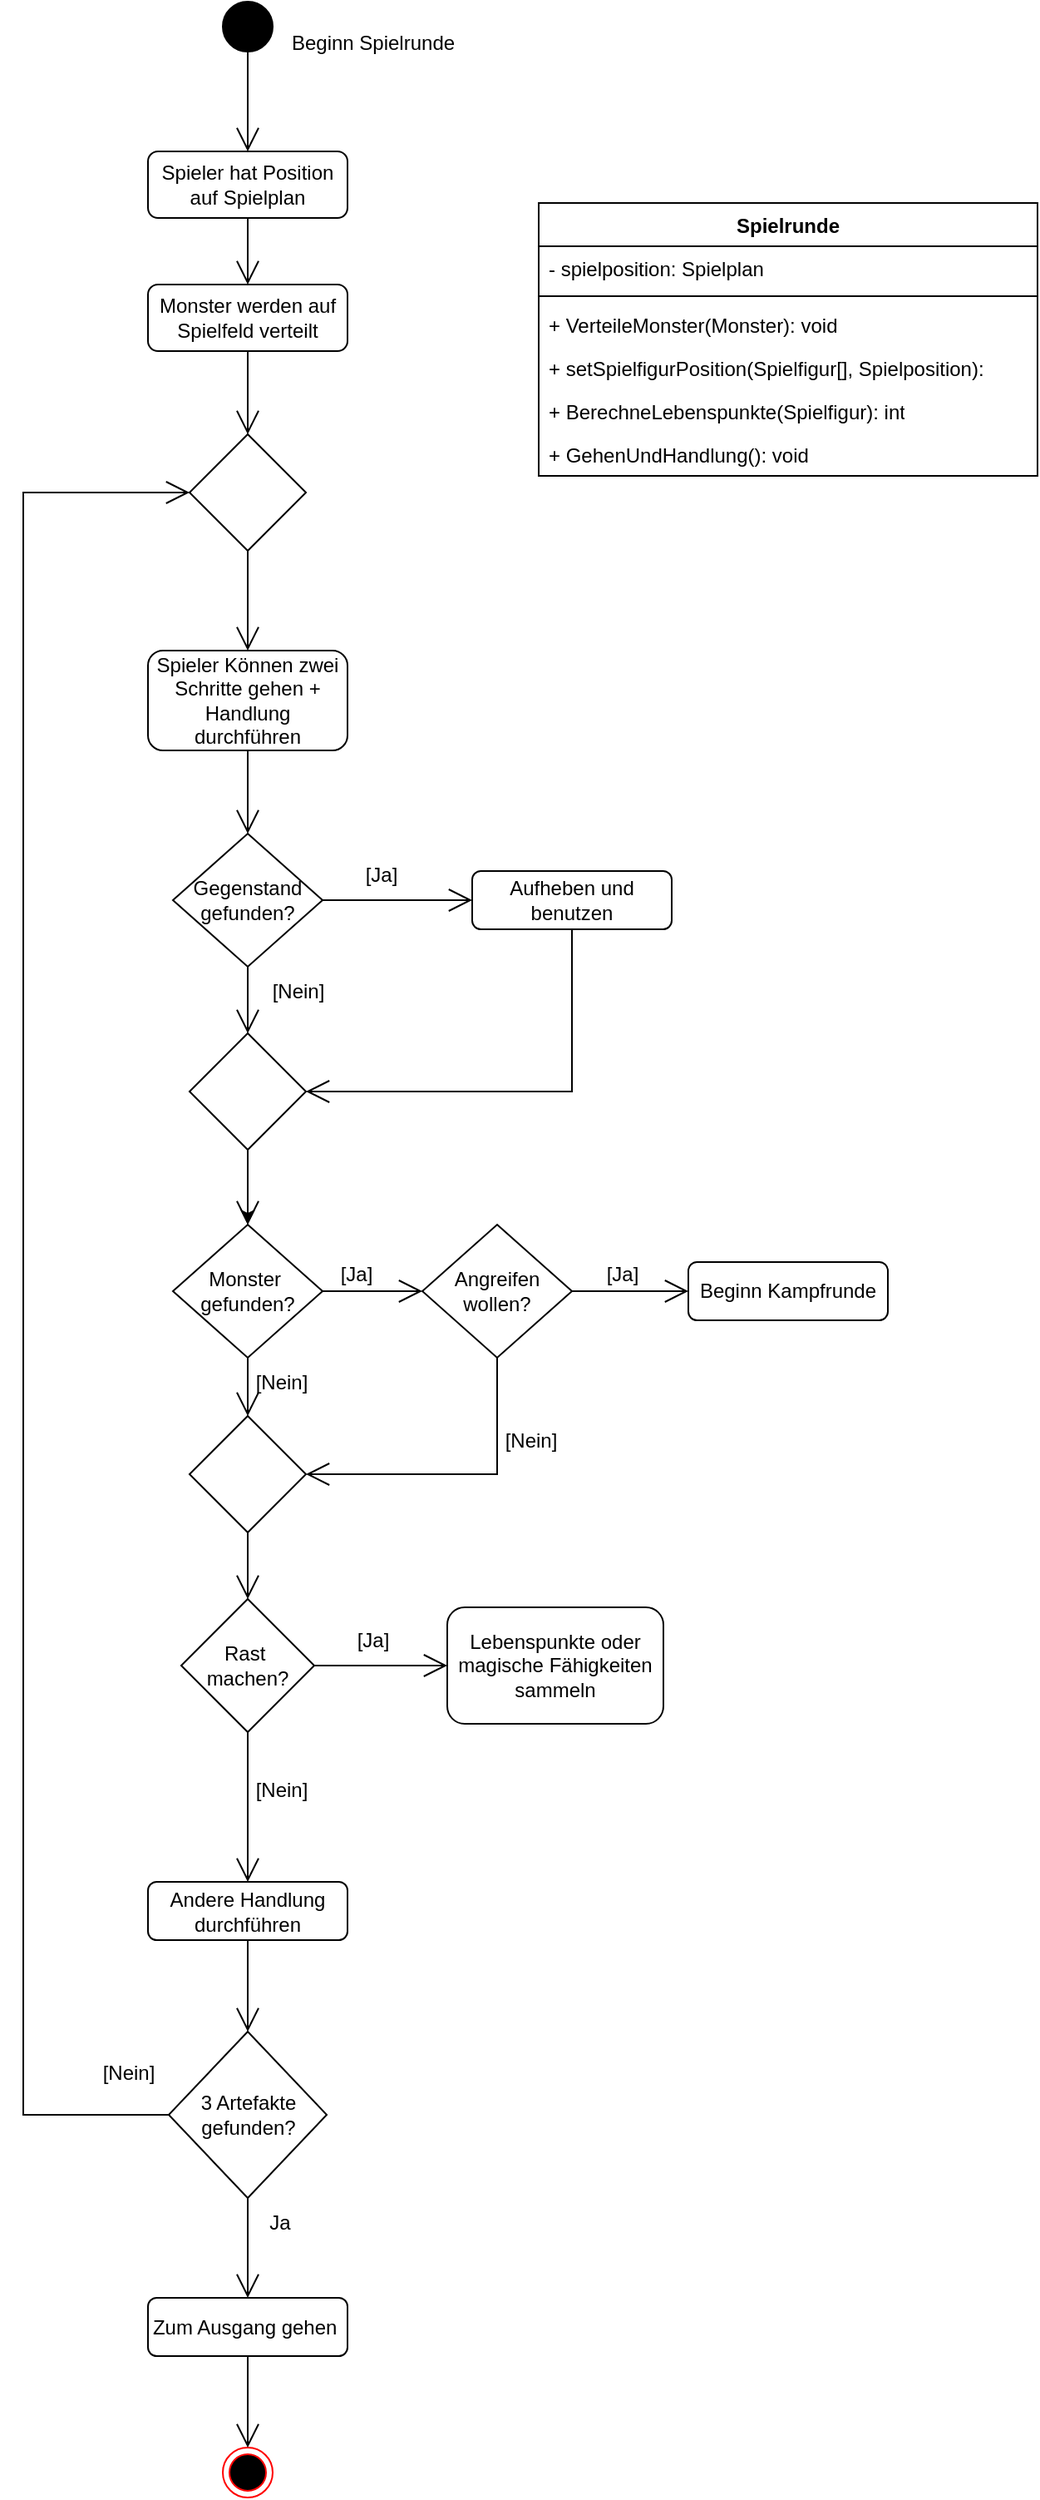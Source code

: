 <mxfile version="21.0.10" type="device"><diagram name="Seite-1" id="hxXMX31qQsIkISndT9zi"><mxGraphModel dx="1377" dy="1935" grid="1" gridSize="10" guides="1" tooltips="1" connect="1" arrows="1" fold="1" page="1" pageScale="1" pageWidth="827" pageHeight="1169" math="0" shadow="0"><root><mxCell id="0"/><mxCell id="1" parent="0"/><mxCell id="5GPhVSmd7xZMDkCm0tIe-2" value="Spieler hat Position auf Spielplan" style="rounded=1;whiteSpace=wrap;html=1;" parent="1" vertex="1"><mxGeometry x="335" y="-270" width="120" height="40" as="geometry"/></mxCell><mxCell id="5GPhVSmd7xZMDkCm0tIe-3" value="Monster werden auf Spielfeld verteilt" style="rounded=1;whiteSpace=wrap;html=1;" parent="1" vertex="1"><mxGeometry x="335" y="-190" width="120" height="40" as="geometry"/></mxCell><mxCell id="5GPhVSmd7xZMDkCm0tIe-4" value="Spieler Können zwei Schritte gehen + Handlung durchführen" style="rounded=1;whiteSpace=wrap;html=1;" parent="1" vertex="1"><mxGeometry x="335" y="30" width="120" height="60" as="geometry"/></mxCell><mxCell id="5GPhVSmd7xZMDkCm0tIe-5" value="Rast&amp;nbsp;&lt;br&gt;machen?" style="rhombus;whiteSpace=wrap;html=1;" parent="1" vertex="1"><mxGeometry x="355" y="600" width="80" height="80" as="geometry"/></mxCell><mxCell id="5GPhVSmd7xZMDkCm0tIe-6" value="Lebenspunkte oder magische Fähigkeiten sammeln" style="rounded=1;whiteSpace=wrap;html=1;" parent="1" vertex="1"><mxGeometry x="515" y="605" width="130" height="70" as="geometry"/></mxCell><mxCell id="5GPhVSmd7xZMDkCm0tIe-7" value="Andere Handlung durchführen" style="rounded=1;whiteSpace=wrap;html=1;" parent="1" vertex="1"><mxGeometry x="335" y="770" width="120" height="35" as="geometry"/></mxCell><mxCell id="5GPhVSmd7xZMDkCm0tIe-8" value="Gegenstand&lt;br&gt;gefunden?" style="rhombus;whiteSpace=wrap;html=1;" parent="1" vertex="1"><mxGeometry x="350" y="140" width="90" height="80" as="geometry"/></mxCell><mxCell id="5GPhVSmd7xZMDkCm0tIe-9" value="Monster&amp;nbsp;&lt;br&gt;gefunden?" style="rhombus;whiteSpace=wrap;html=1;" parent="1" vertex="1"><mxGeometry x="350" y="375" width="90" height="80" as="geometry"/></mxCell><mxCell id="5GPhVSmd7xZMDkCm0tIe-10" value="Aufheben und benutzen" style="rounded=1;whiteSpace=wrap;html=1;" parent="1" vertex="1"><mxGeometry x="530" y="162.5" width="120" height="35" as="geometry"/></mxCell><mxCell id="5GPhVSmd7xZMDkCm0tIe-13" value="Zum Ausgang gehen&amp;nbsp;" style="rounded=1;whiteSpace=wrap;html=1;" parent="1" vertex="1"><mxGeometry x="335" y="1020" width="120" height="35" as="geometry"/></mxCell><mxCell id="5GPhVSmd7xZMDkCm0tIe-16" value="" style="endArrow=open;endFill=1;endSize=12;html=1;rounded=0;exitX=0.5;exitY=1;exitDx=0;exitDy=0;entryX=0.5;entryY=0;entryDx=0;entryDy=0;" parent="1" source="5GPhVSmd7xZMDkCm0tIe-2" target="5GPhVSmd7xZMDkCm0tIe-3" edge="1"><mxGeometry width="160" relative="1" as="geometry"><mxPoint x="405" y="-100" as="sourcePoint"/><mxPoint x="380" y="240" as="targetPoint"/></mxGeometry></mxCell><mxCell id="5GPhVSmd7xZMDkCm0tIe-18" value="" style="ellipse;whiteSpace=wrap;html=1;aspect=fixed;fillColor=#000000;" parent="1" vertex="1"><mxGeometry x="380" y="-360" width="30" height="30" as="geometry"/></mxCell><mxCell id="5GPhVSmd7xZMDkCm0tIe-20" value="" style="endArrow=open;endFill=1;endSize=12;html=1;rounded=0;exitX=0.5;exitY=1;exitDx=0;exitDy=0;entryX=0.5;entryY=0;entryDx=0;entryDy=0;" parent="1" source="5GPhVSmd7xZMDkCm0tIe-18" target="5GPhVSmd7xZMDkCm0tIe-2" edge="1"><mxGeometry width="160" relative="1" as="geometry"><mxPoint x="405" y="-100" as="sourcePoint"/><mxPoint x="395" y="-150" as="targetPoint"/></mxGeometry></mxCell><mxCell id="5GPhVSmd7xZMDkCm0tIe-21" value="Beginn Spielrunde" style="text;html=1;align=center;verticalAlign=middle;resizable=0;points=[];autosize=1;strokeColor=none;fillColor=none;" parent="1" vertex="1"><mxGeometry x="410" y="-350" width="120" height="30" as="geometry"/></mxCell><mxCell id="5GPhVSmd7xZMDkCm0tIe-24" value="" style="endArrow=open;endFill=1;endSize=12;html=1;rounded=0;exitX=1;exitY=0.5;exitDx=0;exitDy=0;entryX=0;entryY=0.5;entryDx=0;entryDy=0;" parent="1" source="5GPhVSmd7xZMDkCm0tIe-5" target="5GPhVSmd7xZMDkCm0tIe-6" edge="1"><mxGeometry width="160" relative="1" as="geometry"><mxPoint x="405" y="100" as="sourcePoint"/><mxPoint x="405" y="140" as="targetPoint"/></mxGeometry></mxCell><mxCell id="5GPhVSmd7xZMDkCm0tIe-25" value="[Ja]" style="text;html=1;align=center;verticalAlign=middle;resizable=0;points=[];autosize=1;strokeColor=none;fillColor=none;" parent="1" vertex="1"><mxGeometry x="440" y="390" width="40" height="30" as="geometry"/></mxCell><mxCell id="5GPhVSmd7xZMDkCm0tIe-26" value="" style="endArrow=open;endFill=1;endSize=12;html=1;rounded=0;exitX=0.5;exitY=1;exitDx=0;exitDy=0;" parent="1" source="5GPhVSmd7xZMDkCm0tIe-5" target="5GPhVSmd7xZMDkCm0tIe-7" edge="1"><mxGeometry width="160" relative="1" as="geometry"><mxPoint x="405" y="100" as="sourcePoint"/><mxPoint x="405" y="140" as="targetPoint"/></mxGeometry></mxCell><mxCell id="5GPhVSmd7xZMDkCm0tIe-27" value="[Nein]" style="text;html=1;align=center;verticalAlign=middle;resizable=0;points=[];autosize=1;strokeColor=none;fillColor=none;" parent="1" vertex="1"><mxGeometry x="540" y="490" width="50" height="30" as="geometry"/></mxCell><mxCell id="5GPhVSmd7xZMDkCm0tIe-28" value="" style="endArrow=open;endFill=1;endSize=12;html=1;rounded=0;exitX=0.5;exitY=1;exitDx=0;exitDy=0;entryX=0.5;entryY=0;entryDx=0;entryDy=0;" parent="1" source="5GPhVSmd7xZMDkCm0tIe-4" target="5GPhVSmd7xZMDkCm0tIe-8" edge="1"><mxGeometry width="160" relative="1" as="geometry"><mxPoint x="400" y="360" as="sourcePoint"/><mxPoint x="387" y="490" as="targetPoint"/></mxGeometry></mxCell><mxCell id="5GPhVSmd7xZMDkCm0tIe-29" value="" style="endArrow=open;endFill=1;endSize=12;html=1;rounded=0;exitX=1;exitY=0.5;exitDx=0;exitDy=0;entryX=0;entryY=0.5;entryDx=0;entryDy=0;" parent="1" source="5GPhVSmd7xZMDkCm0tIe-8" target="5GPhVSmd7xZMDkCm0tIe-10" edge="1"><mxGeometry width="160" relative="1" as="geometry"><mxPoint x="440" y="320" as="sourcePoint"/><mxPoint x="530" y="180" as="targetPoint"/></mxGeometry></mxCell><mxCell id="5GPhVSmd7xZMDkCm0tIe-31" value="[Ja]" style="text;html=1;align=center;verticalAlign=middle;resizable=0;points=[];autosize=1;strokeColor=none;fillColor=none;" parent="1" vertex="1"><mxGeometry x="455" y="150" width="40" height="30" as="geometry"/></mxCell><mxCell id="5GPhVSmd7xZMDkCm0tIe-34" value="" style="endArrow=open;endFill=1;endSize=12;html=1;rounded=0;exitX=1;exitY=0.5;exitDx=0;exitDy=0;entryX=0;entryY=0.5;entryDx=0;entryDy=0;" parent="1" source="5GPhVSmd7xZMDkCm0tIe-9" target="5GPhVSmd7xZMDkCm0tIe-36" edge="1"><mxGeometry width="160" relative="1" as="geometry"><mxPoint x="450" y="190" as="sourcePoint"/><mxPoint x="500" y="300" as="targetPoint"/></mxGeometry></mxCell><mxCell id="5GPhVSmd7xZMDkCm0tIe-36" value="Angreifen wollen?" style="rhombus;whiteSpace=wrap;html=1;" parent="1" vertex="1"><mxGeometry x="500" y="375" width="90" height="80" as="geometry"/></mxCell><mxCell id="5GPhVSmd7xZMDkCm0tIe-37" value="" style="endArrow=open;endFill=1;endSize=12;html=1;rounded=0;exitX=1;exitY=0.5;exitDx=0;exitDy=0;entryX=0;entryY=0.5;entryDx=0;entryDy=0;" parent="1" source="5GPhVSmd7xZMDkCm0tIe-36" target="5GPhVSmd7xZMDkCm0tIe-38" edge="1"><mxGeometry width="160" relative="1" as="geometry"><mxPoint x="450" y="310" as="sourcePoint"/><mxPoint x="650" y="300" as="targetPoint"/></mxGeometry></mxCell><mxCell id="5GPhVSmd7xZMDkCm0tIe-38" value="Beginn Kampfrunde" style="rounded=1;whiteSpace=wrap;html=1;" parent="1" vertex="1"><mxGeometry x="660" y="397.5" width="120" height="35" as="geometry"/></mxCell><mxCell id="5GPhVSmd7xZMDkCm0tIe-40" value="[Ja]" style="text;html=1;align=center;verticalAlign=middle;resizable=0;points=[];autosize=1;strokeColor=none;fillColor=none;" parent="1" vertex="1"><mxGeometry x="600" y="390" width="40" height="30" as="geometry"/></mxCell><mxCell id="5GPhVSmd7xZMDkCm0tIe-47" value="" style="edgeStyle=orthogonalEdgeStyle;rounded=0;orthogonalLoop=1;jettySize=auto;html=1;" parent="1" source="5GPhVSmd7xZMDkCm0tIe-41" target="5GPhVSmd7xZMDkCm0tIe-9" edge="1"><mxGeometry relative="1" as="geometry"/></mxCell><mxCell id="5GPhVSmd7xZMDkCm0tIe-41" value="" style="rhombus;whiteSpace=wrap;html=1;" parent="1" vertex="1"><mxGeometry x="360" y="260" width="70" height="70" as="geometry"/></mxCell><mxCell id="5GPhVSmd7xZMDkCm0tIe-43" value="[Nein]" style="text;html=1;align=center;verticalAlign=middle;resizable=0;points=[];autosize=1;strokeColor=none;fillColor=none;" parent="1" vertex="1"><mxGeometry x="400" y="220" width="50" height="30" as="geometry"/></mxCell><mxCell id="5GPhVSmd7xZMDkCm0tIe-45" value="" style="endArrow=open;endFill=1;endSize=12;html=1;rounded=0;exitX=0.5;exitY=1;exitDx=0;exitDy=0;" parent="1" source="5GPhVSmd7xZMDkCm0tIe-8" target="5GPhVSmd7xZMDkCm0tIe-41" edge="1"><mxGeometry width="160" relative="1" as="geometry"><mxPoint x="405" y="100" as="sourcePoint"/><mxPoint x="405" y="150" as="targetPoint"/></mxGeometry></mxCell><mxCell id="5GPhVSmd7xZMDkCm0tIe-46" value="" style="endArrow=open;endFill=1;endSize=12;html=1;rounded=0;entryX=0.5;entryY=0;entryDx=0;entryDy=0;" parent="1" target="5GPhVSmd7xZMDkCm0tIe-9" edge="1"><mxGeometry width="160" relative="1" as="geometry"><mxPoint x="395" y="330" as="sourcePoint"/><mxPoint x="415" y="160" as="targetPoint"/></mxGeometry></mxCell><mxCell id="5GPhVSmd7xZMDkCm0tIe-48" value="" style="endArrow=open;endFill=1;endSize=12;html=1;rounded=0;entryX=1;entryY=0.5;entryDx=0;entryDy=0;exitX=0.5;exitY=1;exitDx=0;exitDy=0;" parent="1" source="5GPhVSmd7xZMDkCm0tIe-10" target="5GPhVSmd7xZMDkCm0tIe-41" edge="1"><mxGeometry width="160" relative="1" as="geometry"><mxPoint x="405" y="340" as="sourcePoint"/><mxPoint x="405" y="385" as="targetPoint"/><Array as="points"><mxPoint x="590" y="295"/></Array></mxGeometry></mxCell><mxCell id="5GPhVSmd7xZMDkCm0tIe-50" value="" style="rhombus;whiteSpace=wrap;html=1;" parent="1" vertex="1"><mxGeometry x="360" y="490" width="70" height="70" as="geometry"/></mxCell><mxCell id="5GPhVSmd7xZMDkCm0tIe-51" value="" style="endArrow=open;endFill=1;endSize=12;html=1;rounded=0;exitX=0.5;exitY=1;exitDx=0;exitDy=0;entryX=0.5;entryY=0;entryDx=0;entryDy=0;" parent="1" source="5GPhVSmd7xZMDkCm0tIe-9" target="5GPhVSmd7xZMDkCm0tIe-50" edge="1"><mxGeometry width="160" relative="1" as="geometry"><mxPoint x="405" y="230" as="sourcePoint"/><mxPoint x="405" y="270" as="targetPoint"/></mxGeometry></mxCell><mxCell id="5GPhVSmd7xZMDkCm0tIe-52" value="" style="endArrow=open;endFill=1;endSize=12;html=1;rounded=0;exitX=0.5;exitY=1;exitDx=0;exitDy=0;entryX=0.5;entryY=0;entryDx=0;entryDy=0;" parent="1" source="5GPhVSmd7xZMDkCm0tIe-50" target="5GPhVSmd7xZMDkCm0tIe-5" edge="1"><mxGeometry width="160" relative="1" as="geometry"><mxPoint x="405" y="465" as="sourcePoint"/><mxPoint x="405" y="500" as="targetPoint"/></mxGeometry></mxCell><mxCell id="5GPhVSmd7xZMDkCm0tIe-53" value="" style="endArrow=open;endFill=1;endSize=12;html=1;rounded=0;exitX=0.5;exitY=1;exitDx=0;exitDy=0;entryX=1;entryY=0.5;entryDx=0;entryDy=0;" parent="1" source="5GPhVSmd7xZMDkCm0tIe-36" target="5GPhVSmd7xZMDkCm0tIe-50" edge="1"><mxGeometry width="160" relative="1" as="geometry"><mxPoint x="405" y="465" as="sourcePoint"/><mxPoint x="405" y="500" as="targetPoint"/><Array as="points"><mxPoint x="545" y="525"/></Array></mxGeometry></mxCell><mxCell id="5GPhVSmd7xZMDkCm0tIe-54" value="[Nein]" style="text;html=1;align=center;verticalAlign=middle;resizable=0;points=[];autosize=1;strokeColor=none;fillColor=none;" parent="1" vertex="1"><mxGeometry x="390" y="455" width="50" height="30" as="geometry"/></mxCell><mxCell id="5GPhVSmd7xZMDkCm0tIe-55" value="[Ja]" style="text;html=1;align=center;verticalAlign=middle;resizable=0;points=[];autosize=1;strokeColor=none;fillColor=none;" parent="1" vertex="1"><mxGeometry x="450" y="610" width="40" height="30" as="geometry"/></mxCell><mxCell id="5GPhVSmd7xZMDkCm0tIe-56" value="[Nein]" style="text;html=1;align=center;verticalAlign=middle;resizable=0;points=[];autosize=1;strokeColor=none;fillColor=none;" parent="1" vertex="1"><mxGeometry x="390" y="700" width="50" height="30" as="geometry"/></mxCell><mxCell id="6WhWt3j0aLChZfAdbguG-1" value="" style="endArrow=open;endFill=1;endSize=12;html=1;rounded=0;exitX=0.5;exitY=1;exitDx=0;exitDy=0;entryX=0.5;entryY=0;entryDx=0;entryDy=0;" parent="1" source="5GPhVSmd7xZMDkCm0tIe-7" target="6WhWt3j0aLChZfAdbguG-2" edge="1"><mxGeometry width="160" relative="1" as="geometry"><mxPoint x="405" y="690" as="sourcePoint"/><mxPoint x="390" y="890" as="targetPoint"/></mxGeometry></mxCell><mxCell id="6WhWt3j0aLChZfAdbguG-2" value="3 Artefakte gefunden?" style="rhombus;whiteSpace=wrap;html=1;" parent="1" vertex="1"><mxGeometry x="347.5" y="860" width="95" height="100" as="geometry"/></mxCell><mxCell id="6WhWt3j0aLChZfAdbguG-3" value="" style="endArrow=open;endFill=1;endSize=12;html=1;rounded=0;exitX=0.5;exitY=1;exitDx=0;exitDy=0;entryX=0.5;entryY=0;entryDx=0;entryDy=0;" parent="1" source="6WhWt3j0aLChZfAdbguG-2" target="5GPhVSmd7xZMDkCm0tIe-13" edge="1"><mxGeometry width="160" relative="1" as="geometry"><mxPoint x="399" y="1020" as="sourcePoint"/><mxPoint x="395" y="1040" as="targetPoint"/></mxGeometry></mxCell><mxCell id="6WhWt3j0aLChZfAdbguG-4" value="[Nein]" style="text;html=1;align=center;verticalAlign=middle;resizable=0;points=[];autosize=1;strokeColor=none;fillColor=none;" parent="1" vertex="1"><mxGeometry x="297.5" y="870" width="50" height="30" as="geometry"/></mxCell><mxCell id="6WhWt3j0aLChZfAdbguG-5" value="Ja" style="text;html=1;align=center;verticalAlign=middle;resizable=0;points=[];autosize=1;strokeColor=none;fillColor=none;" parent="1" vertex="1"><mxGeometry x="394" y="960" width="40" height="30" as="geometry"/></mxCell><mxCell id="6WhWt3j0aLChZfAdbguG-6" value="" style="endArrow=open;endFill=1;endSize=12;html=1;rounded=0;exitX=0;exitY=0.5;exitDx=0;exitDy=0;entryX=0;entryY=0.5;entryDx=0;entryDy=0;" parent="1" source="6WhWt3j0aLChZfAdbguG-2" target="6WhWt3j0aLChZfAdbguG-9" edge="1"><mxGeometry width="160" relative="1" as="geometry"><mxPoint x="244.5" y="900" as="sourcePoint"/><mxPoint x="240" y="-80" as="targetPoint"/><Array as="points"><mxPoint x="260" y="910"/><mxPoint x="260" y="-65"/></Array></mxGeometry></mxCell><mxCell id="6WhWt3j0aLChZfAdbguG-9" value="" style="rhombus;whiteSpace=wrap;html=1;" parent="1" vertex="1"><mxGeometry x="360" y="-100" width="70" height="70" as="geometry"/></mxCell><mxCell id="6WhWt3j0aLChZfAdbguG-10" value="" style="endArrow=open;endFill=1;endSize=12;html=1;rounded=0;exitX=0.5;exitY=1;exitDx=0;exitDy=0;" parent="1" source="5GPhVSmd7xZMDkCm0tIe-3" target="6WhWt3j0aLChZfAdbguG-9" edge="1"><mxGeometry width="160" relative="1" as="geometry"><mxPoint x="405" y="-320" as="sourcePoint"/><mxPoint x="405" y="-260" as="targetPoint"/></mxGeometry></mxCell><mxCell id="6WhWt3j0aLChZfAdbguG-11" value="" style="endArrow=open;endFill=1;endSize=12;html=1;rounded=0;exitX=0.5;exitY=1;exitDx=0;exitDy=0;entryX=0.5;entryY=0;entryDx=0;entryDy=0;" parent="1" source="6WhWt3j0aLChZfAdbguG-9" target="5GPhVSmd7xZMDkCm0tIe-4" edge="1"><mxGeometry width="160" relative="1" as="geometry"><mxPoint x="405" y="-140" as="sourcePoint"/><mxPoint x="405" y="-90" as="targetPoint"/></mxGeometry></mxCell><mxCell id="toKqMNpHZ9GLvD3cZIGH-1" value="Spielrunde" style="swimlane;fontStyle=1;align=center;verticalAlign=top;childLayout=stackLayout;horizontal=1;startSize=26;horizontalStack=0;resizeParent=1;resizeParentMax=0;resizeLast=0;collapsible=1;marginBottom=0;whiteSpace=wrap;html=1;" vertex="1" parent="1"><mxGeometry x="570" y="-239" width="300" height="164" as="geometry"/></mxCell><mxCell id="toKqMNpHZ9GLvD3cZIGH-2" value="- spielposition: Spielplan" style="text;strokeColor=none;fillColor=none;align=left;verticalAlign=top;spacingLeft=4;spacingRight=4;overflow=hidden;rotatable=0;points=[[0,0.5],[1,0.5]];portConstraint=eastwest;whiteSpace=wrap;html=1;" vertex="1" parent="toKqMNpHZ9GLvD3cZIGH-1"><mxGeometry y="26" width="300" height="26" as="geometry"/></mxCell><mxCell id="toKqMNpHZ9GLvD3cZIGH-3" value="" style="line;strokeWidth=1;fillColor=none;align=left;verticalAlign=middle;spacingTop=-1;spacingLeft=3;spacingRight=3;rotatable=0;labelPosition=right;points=[];portConstraint=eastwest;strokeColor=inherit;" vertex="1" parent="toKqMNpHZ9GLvD3cZIGH-1"><mxGeometry y="52" width="300" height="8" as="geometry"/></mxCell><mxCell id="toKqMNpHZ9GLvD3cZIGH-4" value="+ VerteileMonster(Monster): void" style="text;strokeColor=none;fillColor=none;align=left;verticalAlign=top;spacingLeft=4;spacingRight=4;overflow=hidden;rotatable=0;points=[[0,0.5],[1,0.5]];portConstraint=eastwest;whiteSpace=wrap;html=1;" vertex="1" parent="toKqMNpHZ9GLvD3cZIGH-1"><mxGeometry y="60" width="300" height="26" as="geometry"/></mxCell><mxCell id="toKqMNpHZ9GLvD3cZIGH-7" value="+ setSpielfigurPosition(Spielfigur[], Spielposition):&amp;nbsp;" style="text;strokeColor=none;fillColor=none;align=left;verticalAlign=top;spacingLeft=4;spacingRight=4;overflow=hidden;rotatable=0;points=[[0,0.5],[1,0.5]];portConstraint=eastwest;whiteSpace=wrap;html=1;" vertex="1" parent="toKqMNpHZ9GLvD3cZIGH-1"><mxGeometry y="86" width="300" height="26" as="geometry"/></mxCell><mxCell id="toKqMNpHZ9GLvD3cZIGH-8" value="+ BerechneLebenspunkte(Spielfigur): int" style="text;strokeColor=none;fillColor=none;align=left;verticalAlign=top;spacingLeft=4;spacingRight=4;overflow=hidden;rotatable=0;points=[[0,0.5],[1,0.5]];portConstraint=eastwest;whiteSpace=wrap;html=1;" vertex="1" parent="toKqMNpHZ9GLvD3cZIGH-1"><mxGeometry y="112" width="300" height="26" as="geometry"/></mxCell><mxCell id="toKqMNpHZ9GLvD3cZIGH-9" value="+ GehenUndHandlung(): void" style="text;strokeColor=none;fillColor=none;align=left;verticalAlign=top;spacingLeft=4;spacingRight=4;overflow=hidden;rotatable=0;points=[[0,0.5],[1,0.5]];portConstraint=eastwest;whiteSpace=wrap;html=1;" vertex="1" parent="toKqMNpHZ9GLvD3cZIGH-1"><mxGeometry y="138" width="300" height="26" as="geometry"/></mxCell><mxCell id="toKqMNpHZ9GLvD3cZIGH-5" value="" style="ellipse;html=1;shape=endState;fillColor=#000000;strokeColor=#ff0000;" vertex="1" parent="1"><mxGeometry x="380" y="1110" width="30" height="30" as="geometry"/></mxCell><mxCell id="toKqMNpHZ9GLvD3cZIGH-6" value="" style="endArrow=open;endFill=1;endSize=12;html=1;rounded=0;exitX=0.5;exitY=1;exitDx=0;exitDy=0;entryX=0.5;entryY=0;entryDx=0;entryDy=0;" edge="1" parent="1" source="5GPhVSmd7xZMDkCm0tIe-13" target="toKqMNpHZ9GLvD3cZIGH-5"><mxGeometry width="160" relative="1" as="geometry"><mxPoint x="405" y="970" as="sourcePoint"/><mxPoint x="405" y="1030" as="targetPoint"/></mxGeometry></mxCell></root></mxGraphModel></diagram></mxfile>